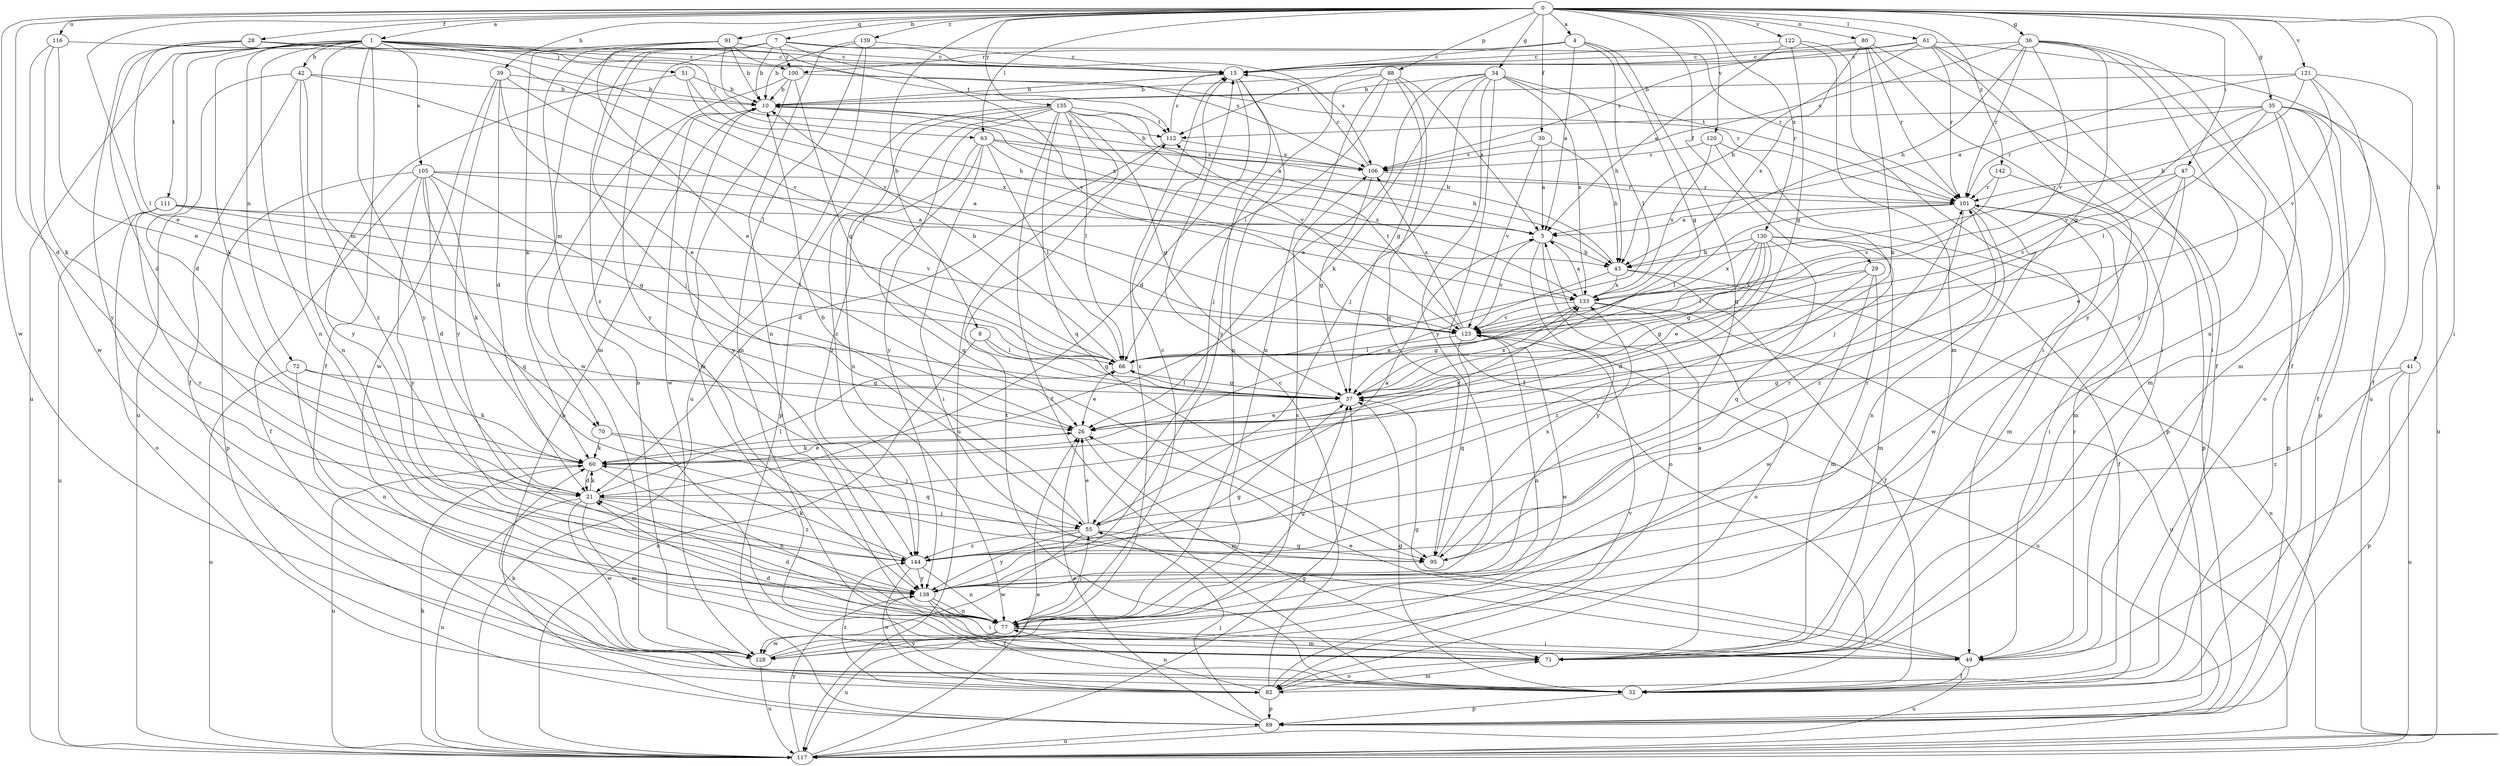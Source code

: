 strict digraph  {
0;
1;
4;
5;
7;
8;
10;
15;
21;
26;
28;
29;
30;
32;
34;
35;
36;
37;
39;
41;
42;
43;
47;
49;
51;
55;
60;
61;
63;
66;
70;
71;
72;
77;
80;
82;
88;
89;
91;
95;
100;
101;
105;
106;
111;
112;
116;
117;
120;
121;
122;
123;
128;
130;
133;
135;
138;
139;
142;
144;
0 -> 1  [label=a];
0 -> 4  [label=a];
0 -> 7  [label=b];
0 -> 8  [label=b];
0 -> 21  [label=d];
0 -> 26  [label=e];
0 -> 28  [label=f];
0 -> 29  [label=f];
0 -> 30  [label=f];
0 -> 34  [label=g];
0 -> 35  [label=g];
0 -> 36  [label=g];
0 -> 39  [label=h];
0 -> 41  [label=h];
0 -> 47  [label=i];
0 -> 49  [label=i];
0 -> 61  [label=l];
0 -> 63  [label=l];
0 -> 80  [label=o];
0 -> 88  [label=p];
0 -> 91  [label=q];
0 -> 116  [label=u];
0 -> 120  [label=v];
0 -> 121  [label=v];
0 -> 122  [label=v];
0 -> 128  [label=w];
0 -> 130  [label=x];
0 -> 135  [label=y];
0 -> 139  [label=z];
0 -> 142  [label=z];
1 -> 15  [label=c];
1 -> 21  [label=d];
1 -> 32  [label=f];
1 -> 42  [label=h];
1 -> 51  [label=j];
1 -> 60  [label=k];
1 -> 63  [label=l];
1 -> 70  [label=m];
1 -> 72  [label=n];
1 -> 77  [label=n];
1 -> 100  [label=r];
1 -> 105  [label=s];
1 -> 106  [label=s];
1 -> 111  [label=t];
1 -> 117  [label=u];
1 -> 123  [label=v];
1 -> 138  [label=y];
4 -> 5  [label=a];
4 -> 15  [label=c];
4 -> 37  [label=g];
4 -> 66  [label=l];
4 -> 95  [label=q];
4 -> 100  [label=r];
5 -> 43  [label=h];
5 -> 82  [label=o];
5 -> 123  [label=v];
5 -> 138  [label=y];
7 -> 10  [label=b];
7 -> 55  [label=j];
7 -> 70  [label=m];
7 -> 100  [label=r];
7 -> 101  [label=r];
7 -> 106  [label=s];
7 -> 123  [label=v];
7 -> 138  [label=y];
7 -> 144  [label=z];
8 -> 37  [label=g];
8 -> 66  [label=l];
8 -> 117  [label=u];
10 -> 112  [label=t];
10 -> 128  [label=w];
10 -> 138  [label=y];
15 -> 10  [label=b];
15 -> 21  [label=d];
15 -> 77  [label=n];
15 -> 138  [label=y];
21 -> 55  [label=j];
21 -> 60  [label=k];
21 -> 66  [label=l];
21 -> 71  [label=m];
21 -> 117  [label=u];
21 -> 128  [label=w];
21 -> 144  [label=z];
26 -> 60  [label=k];
26 -> 71  [label=m];
28 -> 15  [label=c];
28 -> 21  [label=d];
28 -> 66  [label=l];
28 -> 123  [label=v];
28 -> 138  [label=y];
29 -> 37  [label=g];
29 -> 71  [label=m];
29 -> 128  [label=w];
29 -> 133  [label=x];
29 -> 144  [label=z];
30 -> 5  [label=a];
30 -> 43  [label=h];
30 -> 106  [label=s];
30 -> 123  [label=v];
32 -> 37  [label=g];
32 -> 89  [label=p];
32 -> 112  [label=t];
34 -> 10  [label=b];
34 -> 26  [label=e];
34 -> 32  [label=f];
34 -> 43  [label=h];
34 -> 55  [label=j];
34 -> 60  [label=k];
34 -> 101  [label=r];
34 -> 133  [label=x];
34 -> 138  [label=y];
35 -> 32  [label=f];
35 -> 66  [label=l];
35 -> 71  [label=m];
35 -> 82  [label=o];
35 -> 89  [label=p];
35 -> 101  [label=r];
35 -> 112  [label=t];
35 -> 117  [label=u];
35 -> 123  [label=v];
36 -> 15  [label=c];
36 -> 32  [label=f];
36 -> 37  [label=g];
36 -> 43  [label=h];
36 -> 77  [label=n];
36 -> 101  [label=r];
36 -> 106  [label=s];
36 -> 123  [label=v];
36 -> 138  [label=y];
37 -> 26  [label=e];
37 -> 66  [label=l];
37 -> 133  [label=x];
39 -> 10  [label=b];
39 -> 21  [label=d];
39 -> 26  [label=e];
39 -> 66  [label=l];
39 -> 128  [label=w];
39 -> 138  [label=y];
41 -> 37  [label=g];
41 -> 89  [label=p];
41 -> 117  [label=u];
41 -> 144  [label=z];
42 -> 10  [label=b];
42 -> 32  [label=f];
42 -> 66  [label=l];
42 -> 77  [label=n];
42 -> 117  [label=u];
42 -> 144  [label=z];
43 -> 10  [label=b];
43 -> 26  [label=e];
43 -> 32  [label=f];
43 -> 117  [label=u];
43 -> 133  [label=x];
47 -> 26  [label=e];
47 -> 71  [label=m];
47 -> 89  [label=p];
47 -> 101  [label=r];
47 -> 123  [label=v];
49 -> 21  [label=d];
49 -> 26  [label=e];
49 -> 32  [label=f];
49 -> 37  [label=g];
49 -> 101  [label=r];
49 -> 117  [label=u];
51 -> 10  [label=b];
51 -> 43  [label=h];
51 -> 133  [label=x];
51 -> 138  [label=y];
55 -> 5  [label=a];
55 -> 10  [label=b];
55 -> 26  [label=e];
55 -> 95  [label=q];
55 -> 128  [label=w];
55 -> 138  [label=y];
55 -> 144  [label=z];
60 -> 21  [label=d];
60 -> 26  [label=e];
60 -> 77  [label=n];
60 -> 117  [label=u];
60 -> 133  [label=x];
61 -> 15  [label=c];
61 -> 43  [label=h];
61 -> 49  [label=i];
61 -> 101  [label=r];
61 -> 106  [label=s];
61 -> 112  [label=t];
61 -> 117  [label=u];
61 -> 138  [label=y];
63 -> 43  [label=h];
63 -> 49  [label=i];
63 -> 66  [label=l];
63 -> 95  [label=q];
63 -> 106  [label=s];
63 -> 133  [label=x];
63 -> 144  [label=z];
66 -> 10  [label=b];
66 -> 26  [label=e];
66 -> 37  [label=g];
70 -> 55  [label=j];
70 -> 60  [label=k];
70 -> 95  [label=q];
71 -> 5  [label=a];
71 -> 82  [label=o];
72 -> 37  [label=g];
72 -> 60  [label=k];
72 -> 77  [label=n];
72 -> 117  [label=u];
77 -> 15  [label=c];
77 -> 21  [label=d];
77 -> 37  [label=g];
77 -> 49  [label=i];
77 -> 55  [label=j];
77 -> 71  [label=m];
77 -> 117  [label=u];
77 -> 128  [label=w];
80 -> 15  [label=c];
80 -> 32  [label=f];
80 -> 49  [label=i];
80 -> 60  [label=k];
80 -> 101  [label=r];
80 -> 133  [label=x];
82 -> 15  [label=c];
82 -> 60  [label=k];
82 -> 71  [label=m];
82 -> 77  [label=n];
82 -> 89  [label=p];
82 -> 123  [label=v];
82 -> 138  [label=y];
82 -> 144  [label=z];
88 -> 5  [label=a];
88 -> 10  [label=b];
88 -> 37  [label=g];
88 -> 55  [label=j];
88 -> 66  [label=l];
88 -> 77  [label=n];
88 -> 95  [label=q];
89 -> 10  [label=b];
89 -> 26  [label=e];
89 -> 55  [label=j];
89 -> 117  [label=u];
91 -> 10  [label=b];
91 -> 15  [label=c];
91 -> 26  [label=e];
91 -> 60  [label=k];
91 -> 71  [label=m];
91 -> 112  [label=t];
91 -> 133  [label=x];
95 -> 101  [label=r];
95 -> 133  [label=x];
100 -> 10  [label=b];
100 -> 37  [label=g];
100 -> 71  [label=m];
100 -> 101  [label=r];
100 -> 128  [label=w];
101 -> 5  [label=a];
101 -> 49  [label=i];
101 -> 66  [label=l];
101 -> 71  [label=m];
101 -> 77  [label=n];
101 -> 128  [label=w];
101 -> 144  [label=z];
105 -> 5  [label=a];
105 -> 21  [label=d];
105 -> 32  [label=f];
105 -> 37  [label=g];
105 -> 60  [label=k];
105 -> 89  [label=p];
105 -> 95  [label=q];
105 -> 101  [label=r];
105 -> 138  [label=y];
106 -> 10  [label=b];
106 -> 15  [label=c];
106 -> 37  [label=g];
106 -> 101  [label=r];
111 -> 5  [label=a];
111 -> 66  [label=l];
111 -> 82  [label=o];
111 -> 117  [label=u];
111 -> 123  [label=v];
111 -> 144  [label=z];
112 -> 15  [label=c];
112 -> 21  [label=d];
112 -> 106  [label=s];
116 -> 15  [label=c];
116 -> 26  [label=e];
116 -> 60  [label=k];
116 -> 128  [label=w];
117 -> 26  [label=e];
117 -> 37  [label=g];
117 -> 60  [label=k];
117 -> 138  [label=y];
120 -> 55  [label=j];
120 -> 89  [label=p];
120 -> 106  [label=s];
120 -> 133  [label=x];
121 -> 5  [label=a];
121 -> 10  [label=b];
121 -> 32  [label=f];
121 -> 43  [label=h];
121 -> 71  [label=m];
121 -> 123  [label=v];
122 -> 5  [label=a];
122 -> 15  [label=c];
122 -> 37  [label=g];
122 -> 49  [label=i];
122 -> 71  [label=m];
123 -> 66  [label=l];
123 -> 77  [label=n];
123 -> 95  [label=q];
123 -> 106  [label=s];
123 -> 112  [label=t];
123 -> 117  [label=u];
123 -> 128  [label=w];
128 -> 10  [label=b];
128 -> 15  [label=c];
128 -> 106  [label=s];
128 -> 117  [label=u];
130 -> 21  [label=d];
130 -> 26  [label=e];
130 -> 32  [label=f];
130 -> 37  [label=g];
130 -> 43  [label=h];
130 -> 66  [label=l];
130 -> 71  [label=m];
130 -> 95  [label=q];
130 -> 133  [label=x];
133 -> 5  [label=a];
133 -> 37  [label=g];
133 -> 82  [label=o];
133 -> 117  [label=u];
133 -> 123  [label=v];
135 -> 5  [label=a];
135 -> 32  [label=f];
135 -> 37  [label=g];
135 -> 66  [label=l];
135 -> 77  [label=n];
135 -> 89  [label=p];
135 -> 95  [label=q];
135 -> 112  [label=t];
135 -> 117  [label=u];
135 -> 123  [label=v];
135 -> 138  [label=y];
135 -> 144  [label=z];
138 -> 32  [label=f];
138 -> 37  [label=g];
138 -> 49  [label=i];
138 -> 77  [label=n];
139 -> 10  [label=b];
139 -> 15  [label=c];
139 -> 71  [label=m];
139 -> 77  [label=n];
139 -> 117  [label=u];
142 -> 89  [label=p];
142 -> 101  [label=r];
142 -> 123  [label=v];
144 -> 60  [label=k];
144 -> 77  [label=n];
144 -> 82  [label=o];
144 -> 101  [label=r];
144 -> 138  [label=y];
}
